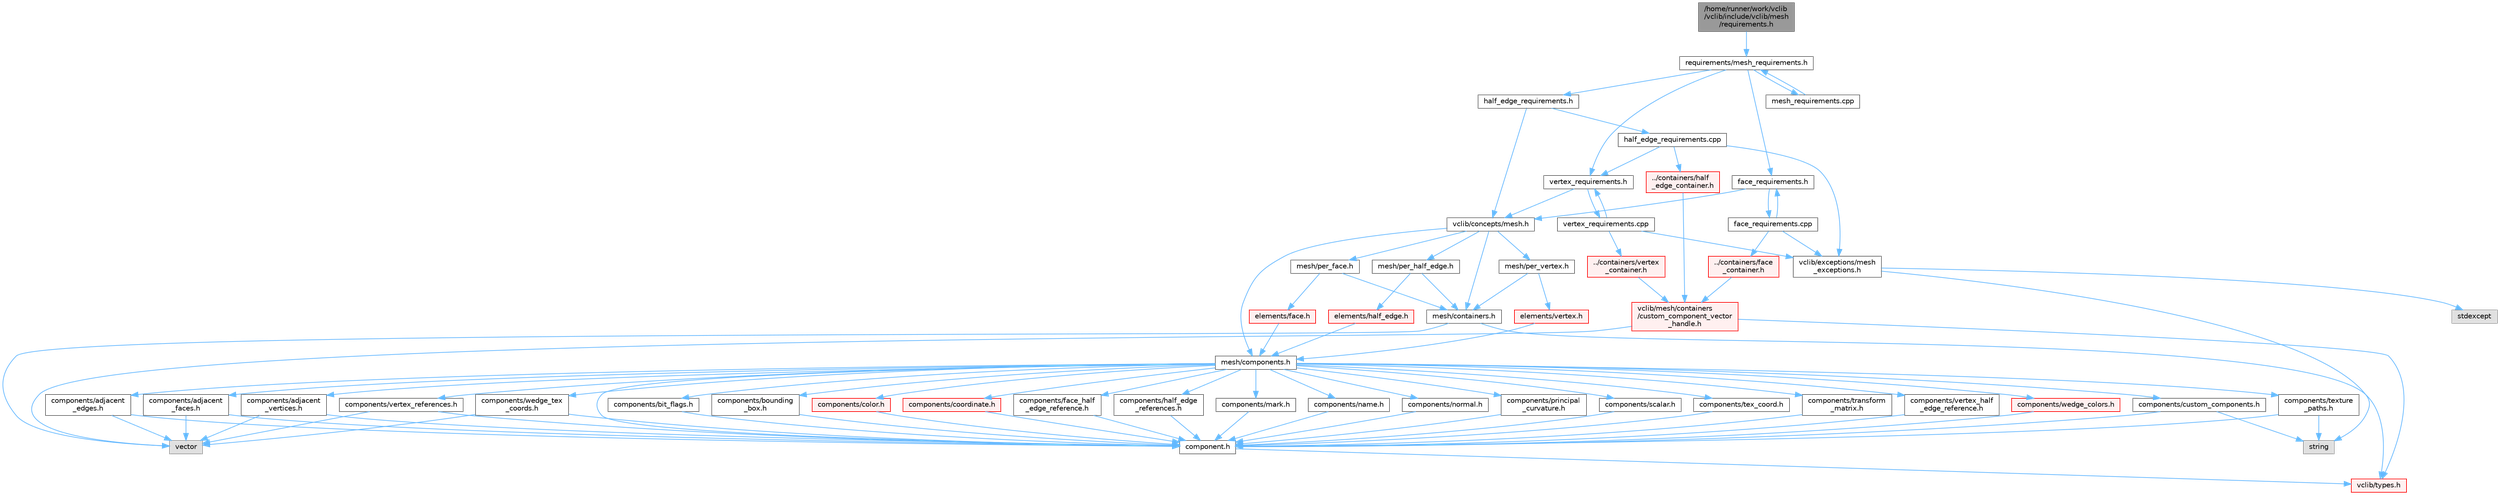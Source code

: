 digraph "/home/runner/work/vclib/vclib/include/vclib/mesh/requirements.h"
{
 // LATEX_PDF_SIZE
  bgcolor="transparent";
  edge [fontname=Helvetica,fontsize=10,labelfontname=Helvetica,labelfontsize=10];
  node [fontname=Helvetica,fontsize=10,shape=box,height=0.2,width=0.4];
  Node1 [label="/home/runner/work/vclib\l/vclib/include/vclib/mesh\l/requirements.h",height=0.2,width=0.4,color="gray40", fillcolor="grey60", style="filled", fontcolor="black",tooltip=" "];
  Node1 -> Node2 [color="steelblue1",style="solid"];
  Node2 [label="requirements/mesh_requirements.h",height=0.2,width=0.4,color="grey40", fillcolor="white", style="filled",URL="$mesh__requirements_8h.html",tooltip=" "];
  Node2 -> Node3 [color="steelblue1",style="solid"];
  Node3 [label="half_edge_requirements.h",height=0.2,width=0.4,color="grey40", fillcolor="white", style="filled",URL="$half__edge__requirements_8h.html",tooltip=" "];
  Node3 -> Node4 [color="steelblue1",style="solid"];
  Node4 [label="vclib/concepts/mesh.h",height=0.2,width=0.4,color="grey40", fillcolor="white", style="filled",URL="$concepts_2mesh_8h.html",tooltip=" "];
  Node4 -> Node5 [color="steelblue1",style="solid"];
  Node5 [label="mesh/components.h",height=0.2,width=0.4,color="grey40", fillcolor="white", style="filled",URL="$concepts_2mesh_2components_8h.html",tooltip=" "];
  Node5 -> Node6 [color="steelblue1",style="solid"];
  Node6 [label="components/adjacent\l_edges.h",height=0.2,width=0.4,color="grey40", fillcolor="white", style="filled",URL="$concepts_2mesh_2components_2adjacent__edges_8h.html",tooltip=" "];
  Node6 -> Node7 [color="steelblue1",style="solid"];
  Node7 [label="vector",height=0.2,width=0.4,color="grey60", fillcolor="#E0E0E0", style="filled",tooltip=" "];
  Node6 -> Node8 [color="steelblue1",style="solid"];
  Node8 [label="component.h",height=0.2,width=0.4,color="grey40", fillcolor="white", style="filled",URL="$component_8h.html",tooltip=" "];
  Node8 -> Node9 [color="steelblue1",style="solid"];
  Node9 [label="vclib/types.h",height=0.2,width=0.4,color="red", fillcolor="#FFF0F0", style="filled",URL="$types_8h.html",tooltip=" "];
  Node5 -> Node20 [color="steelblue1",style="solid"];
  Node20 [label="components/adjacent\l_faces.h",height=0.2,width=0.4,color="grey40", fillcolor="white", style="filled",URL="$concepts_2mesh_2components_2adjacent__faces_8h.html",tooltip=" "];
  Node20 -> Node7 [color="steelblue1",style="solid"];
  Node20 -> Node8 [color="steelblue1",style="solid"];
  Node5 -> Node21 [color="steelblue1",style="solid"];
  Node21 [label="components/adjacent\l_vertices.h",height=0.2,width=0.4,color="grey40", fillcolor="white", style="filled",URL="$concepts_2mesh_2components_2adjacent__vertices_8h.html",tooltip=" "];
  Node21 -> Node7 [color="steelblue1",style="solid"];
  Node21 -> Node8 [color="steelblue1",style="solid"];
  Node5 -> Node22 [color="steelblue1",style="solid"];
  Node22 [label="components/bit_flags.h",height=0.2,width=0.4,color="grey40", fillcolor="white", style="filled",URL="$concepts_2mesh_2components_2bit__flags_8h.html",tooltip=" "];
  Node22 -> Node8 [color="steelblue1",style="solid"];
  Node5 -> Node23 [color="steelblue1",style="solid"];
  Node23 [label="components/bounding\l_box.h",height=0.2,width=0.4,color="grey40", fillcolor="white", style="filled",URL="$concepts_2mesh_2components_2bounding__box_8h.html",tooltip=" "];
  Node23 -> Node8 [color="steelblue1",style="solid"];
  Node5 -> Node24 [color="steelblue1",style="solid"];
  Node24 [label="components/color.h",height=0.2,width=0.4,color="red", fillcolor="#FFF0F0", style="filled",URL="$concepts_2mesh_2components_2color_8h.html",tooltip=" "];
  Node24 -> Node8 [color="steelblue1",style="solid"];
  Node5 -> Node8 [color="steelblue1",style="solid"];
  Node5 -> Node41 [color="steelblue1",style="solid"];
  Node41 [label="components/coordinate.h",height=0.2,width=0.4,color="red", fillcolor="#FFF0F0", style="filled",URL="$concepts_2mesh_2components_2coordinate_8h.html",tooltip=" "];
  Node41 -> Node8 [color="steelblue1",style="solid"];
  Node5 -> Node46 [color="steelblue1",style="solid"];
  Node46 [label="components/custom_components.h",height=0.2,width=0.4,color="grey40", fillcolor="white", style="filled",URL="$concepts_2mesh_2components_2custom__components_8h.html",tooltip=" "];
  Node46 -> Node8 [color="steelblue1",style="solid"];
  Node46 -> Node47 [color="steelblue1",style="solid"];
  Node47 [label="string",height=0.2,width=0.4,color="grey60", fillcolor="#E0E0E0", style="filled",tooltip=" "];
  Node5 -> Node48 [color="steelblue1",style="solid"];
  Node48 [label="components/face_half\l_edge_reference.h",height=0.2,width=0.4,color="grey40", fillcolor="white", style="filled",URL="$concepts_2mesh_2components_2face__half__edge__reference_8h.html",tooltip=" "];
  Node48 -> Node8 [color="steelblue1",style="solid"];
  Node5 -> Node49 [color="steelblue1",style="solid"];
  Node49 [label="components/half_edge\l_references.h",height=0.2,width=0.4,color="grey40", fillcolor="white", style="filled",URL="$concepts_2mesh_2components_2half__edge__references_8h.html",tooltip=" "];
  Node49 -> Node8 [color="steelblue1",style="solid"];
  Node5 -> Node50 [color="steelblue1",style="solid"];
  Node50 [label="components/mark.h",height=0.2,width=0.4,color="grey40", fillcolor="white", style="filled",URL="$concepts_2mesh_2components_2mark_8h.html",tooltip=" "];
  Node50 -> Node8 [color="steelblue1",style="solid"];
  Node5 -> Node51 [color="steelblue1",style="solid"];
  Node51 [label="components/name.h",height=0.2,width=0.4,color="grey40", fillcolor="white", style="filled",URL="$concepts_2mesh_2components_2name_8h.html",tooltip=" "];
  Node51 -> Node8 [color="steelblue1",style="solid"];
  Node5 -> Node52 [color="steelblue1",style="solid"];
  Node52 [label="components/normal.h",height=0.2,width=0.4,color="grey40", fillcolor="white", style="filled",URL="$concepts_2mesh_2components_2normal_8h.html",tooltip=" "];
  Node52 -> Node8 [color="steelblue1",style="solid"];
  Node5 -> Node53 [color="steelblue1",style="solid"];
  Node53 [label="components/principal\l_curvature.h",height=0.2,width=0.4,color="grey40", fillcolor="white", style="filled",URL="$concepts_2mesh_2components_2principal__curvature_8h.html",tooltip=" "];
  Node53 -> Node8 [color="steelblue1",style="solid"];
  Node5 -> Node54 [color="steelblue1",style="solid"];
  Node54 [label="components/scalar.h",height=0.2,width=0.4,color="grey40", fillcolor="white", style="filled",URL="$concepts_2mesh_2components_2scalar_8h.html",tooltip=" "];
  Node54 -> Node8 [color="steelblue1",style="solid"];
  Node5 -> Node55 [color="steelblue1",style="solid"];
  Node55 [label="components/tex_coord.h",height=0.2,width=0.4,color="grey40", fillcolor="white", style="filled",URL="$concepts_2mesh_2components_2tex__coord_8h.html",tooltip=" "];
  Node55 -> Node8 [color="steelblue1",style="solid"];
  Node5 -> Node56 [color="steelblue1",style="solid"];
  Node56 [label="components/texture\l_paths.h",height=0.2,width=0.4,color="grey40", fillcolor="white", style="filled",URL="$concepts_2mesh_2components_2texture__paths_8h.html",tooltip=" "];
  Node56 -> Node8 [color="steelblue1",style="solid"];
  Node56 -> Node47 [color="steelblue1",style="solid"];
  Node5 -> Node57 [color="steelblue1",style="solid"];
  Node57 [label="components/transform\l_matrix.h",height=0.2,width=0.4,color="grey40", fillcolor="white", style="filled",URL="$concepts_2mesh_2components_2transform__matrix_8h.html",tooltip=" "];
  Node57 -> Node8 [color="steelblue1",style="solid"];
  Node5 -> Node58 [color="steelblue1",style="solid"];
  Node58 [label="components/vertex_half\l_edge_reference.h",height=0.2,width=0.4,color="grey40", fillcolor="white", style="filled",URL="$concepts_2mesh_2components_2vertex__half__edge__reference_8h.html",tooltip=" "];
  Node58 -> Node8 [color="steelblue1",style="solid"];
  Node5 -> Node59 [color="steelblue1",style="solid"];
  Node59 [label="components/vertex_references.h",height=0.2,width=0.4,color="grey40", fillcolor="white", style="filled",URL="$concepts_2mesh_2components_2vertex__references_8h.html",tooltip=" "];
  Node59 -> Node8 [color="steelblue1",style="solid"];
  Node59 -> Node7 [color="steelblue1",style="solid"];
  Node5 -> Node60 [color="steelblue1",style="solid"];
  Node60 [label="components/wedge_colors.h",height=0.2,width=0.4,color="red", fillcolor="#FFF0F0", style="filled",URL="$concepts_2mesh_2components_2wedge__colors_8h.html",tooltip=" "];
  Node60 -> Node8 [color="steelblue1",style="solid"];
  Node5 -> Node61 [color="steelblue1",style="solid"];
  Node61 [label="components/wedge_tex\l_coords.h",height=0.2,width=0.4,color="grey40", fillcolor="white", style="filled",URL="$concepts_2mesh_2components_2wedge__tex__coords_8h.html",tooltip=" "];
  Node61 -> Node7 [color="steelblue1",style="solid"];
  Node61 -> Node8 [color="steelblue1",style="solid"];
  Node4 -> Node62 [color="steelblue1",style="solid"];
  Node62 [label="mesh/containers.h",height=0.2,width=0.4,color="grey40", fillcolor="white", style="filled",URL="$concepts_2mesh_2containers_8h.html",tooltip=" "];
  Node62 -> Node7 [color="steelblue1",style="solid"];
  Node62 -> Node9 [color="steelblue1",style="solid"];
  Node4 -> Node63 [color="steelblue1",style="solid"];
  Node63 [label="mesh/per_face.h",height=0.2,width=0.4,color="grey40", fillcolor="white", style="filled",URL="$per__face_8h.html",tooltip=" "];
  Node63 -> Node62 [color="steelblue1",style="solid"];
  Node63 -> Node64 [color="steelblue1",style="solid"];
  Node64 [label="elements/face.h",height=0.2,width=0.4,color="red", fillcolor="#FFF0F0", style="filled",URL="$concepts_2mesh_2elements_2face_8h.html",tooltip=" "];
  Node64 -> Node5 [color="steelblue1",style="solid"];
  Node4 -> Node66 [color="steelblue1",style="solid"];
  Node66 [label="mesh/per_half_edge.h",height=0.2,width=0.4,color="grey40", fillcolor="white", style="filled",URL="$per__half__edge_8h.html",tooltip=" "];
  Node66 -> Node62 [color="steelblue1",style="solid"];
  Node66 -> Node67 [color="steelblue1",style="solid"];
  Node67 [label="elements/half_edge.h",height=0.2,width=0.4,color="red", fillcolor="#FFF0F0", style="filled",URL="$concepts_2mesh_2elements_2half__edge_8h.html",tooltip=" "];
  Node67 -> Node5 [color="steelblue1",style="solid"];
  Node4 -> Node68 [color="steelblue1",style="solid"];
  Node68 [label="mesh/per_vertex.h",height=0.2,width=0.4,color="grey40", fillcolor="white", style="filled",URL="$per__vertex_8h.html",tooltip=" "];
  Node68 -> Node62 [color="steelblue1",style="solid"];
  Node68 -> Node69 [color="steelblue1",style="solid"];
  Node69 [label="elements/vertex.h",height=0.2,width=0.4,color="red", fillcolor="#FFF0F0", style="filled",URL="$concepts_2mesh_2elements_2vertex_8h.html",tooltip=" "];
  Node69 -> Node5 [color="steelblue1",style="solid"];
  Node3 -> Node70 [color="steelblue1",style="solid"];
  Node70 [label="half_edge_requirements.cpp",height=0.2,width=0.4,color="grey40", fillcolor="white", style="filled",URL="$half__edge__requirements_8cpp.html",tooltip=" "];
  Node70 -> Node71 [color="steelblue1",style="solid"];
  Node71 [label="vertex_requirements.h",height=0.2,width=0.4,color="grey40", fillcolor="white", style="filled",URL="$vertex__requirements_8h.html",tooltip=" "];
  Node71 -> Node4 [color="steelblue1",style="solid"];
  Node71 -> Node72 [color="steelblue1",style="solid"];
  Node72 [label="vertex_requirements.cpp",height=0.2,width=0.4,color="grey40", fillcolor="white", style="filled",URL="$vertex__requirements_8cpp.html",tooltip=" "];
  Node72 -> Node71 [color="steelblue1",style="solid"];
  Node72 -> Node73 [color="steelblue1",style="solid"];
  Node73 [label="vclib/exceptions/mesh\l_exceptions.h",height=0.2,width=0.4,color="grey40", fillcolor="white", style="filled",URL="$mesh__exceptions_8h.html",tooltip=" "];
  Node73 -> Node74 [color="steelblue1",style="solid"];
  Node74 [label="stdexcept",height=0.2,width=0.4,color="grey60", fillcolor="#E0E0E0", style="filled",tooltip=" "];
  Node73 -> Node47 [color="steelblue1",style="solid"];
  Node72 -> Node75 [color="steelblue1",style="solid"];
  Node75 [label="../containers/vertex\l_container.h",height=0.2,width=0.4,color="red", fillcolor="#FFF0F0", style="filled",URL="$vertex__container_8h.html",tooltip=" "];
  Node75 -> Node76 [color="steelblue1",style="solid"];
  Node76 [label="vclib/mesh/containers\l/custom_component_vector\l_handle.h",height=0.2,width=0.4,color="red", fillcolor="#FFF0F0", style="filled",URL="$custom__component__vector__handle_8h.html",tooltip=" "];
  Node76 -> Node7 [color="steelblue1",style="solid"];
  Node76 -> Node9 [color="steelblue1",style="solid"];
  Node70 -> Node73 [color="steelblue1",style="solid"];
  Node70 -> Node145 [color="steelblue1",style="solid"];
  Node145 [label="../containers/half\l_edge_container.h",height=0.2,width=0.4,color="red", fillcolor="#FFF0F0", style="filled",URL="$half__edge__container_8h.html",tooltip=" "];
  Node145 -> Node76 [color="steelblue1",style="solid"];
  Node2 -> Node152 [color="steelblue1",style="solid"];
  Node152 [label="face_requirements.h",height=0.2,width=0.4,color="grey40", fillcolor="white", style="filled",URL="$face__requirements_8h.html",tooltip=" "];
  Node152 -> Node4 [color="steelblue1",style="solid"];
  Node152 -> Node153 [color="steelblue1",style="solid"];
  Node153 [label="face_requirements.cpp",height=0.2,width=0.4,color="grey40", fillcolor="white", style="filled",URL="$face__requirements_8cpp.html",tooltip=" "];
  Node153 -> Node152 [color="steelblue1",style="solid"];
  Node153 -> Node73 [color="steelblue1",style="solid"];
  Node153 -> Node154 [color="steelblue1",style="solid"];
  Node154 [label="../containers/face\l_container.h",height=0.2,width=0.4,color="red", fillcolor="#FFF0F0", style="filled",URL="$face__container_8h.html",tooltip=" "];
  Node154 -> Node76 [color="steelblue1",style="solid"];
  Node2 -> Node71 [color="steelblue1",style="solid"];
  Node2 -> Node177 [color="steelblue1",style="solid"];
  Node177 [label="mesh_requirements.cpp",height=0.2,width=0.4,color="grey40", fillcolor="white", style="filled",URL="$mesh__requirements_8cpp.html",tooltip=" "];
  Node177 -> Node2 [color="steelblue1",style="solid"];
}
